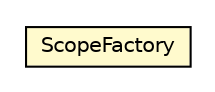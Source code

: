 #!/usr/local/bin/dot
#
# Class diagram 
# Generated by UMLGraph version R5_6-24-gf6e263 (http://www.umlgraph.org/)
#

digraph G {
	edge [fontname="Helvetica",fontsize=10,labelfontname="Helvetica",labelfontsize=10];
	node [fontname="Helvetica",fontsize=10,shape=plaintext];
	nodesep=0.25;
	ranksep=0.5;
	// org.universAAL.middleware.managers.configuration.core.impl.factories.ScopeFactory
	c7223791 [label=<<table title="org.universAAL.middleware.managers.configuration.core.impl.factories.ScopeFactory" border="0" cellborder="1" cellspacing="0" cellpadding="2" port="p" bgcolor="lemonChiffon" href="./ScopeFactory.html">
		<tr><td><table border="0" cellspacing="0" cellpadding="1">
<tr><td align="center" balign="center"> ScopeFactory </td></tr>
		</table></td></tr>
		</table>>, URL="./ScopeFactory.html", fontname="Helvetica", fontcolor="black", fontsize=10.0];
}

